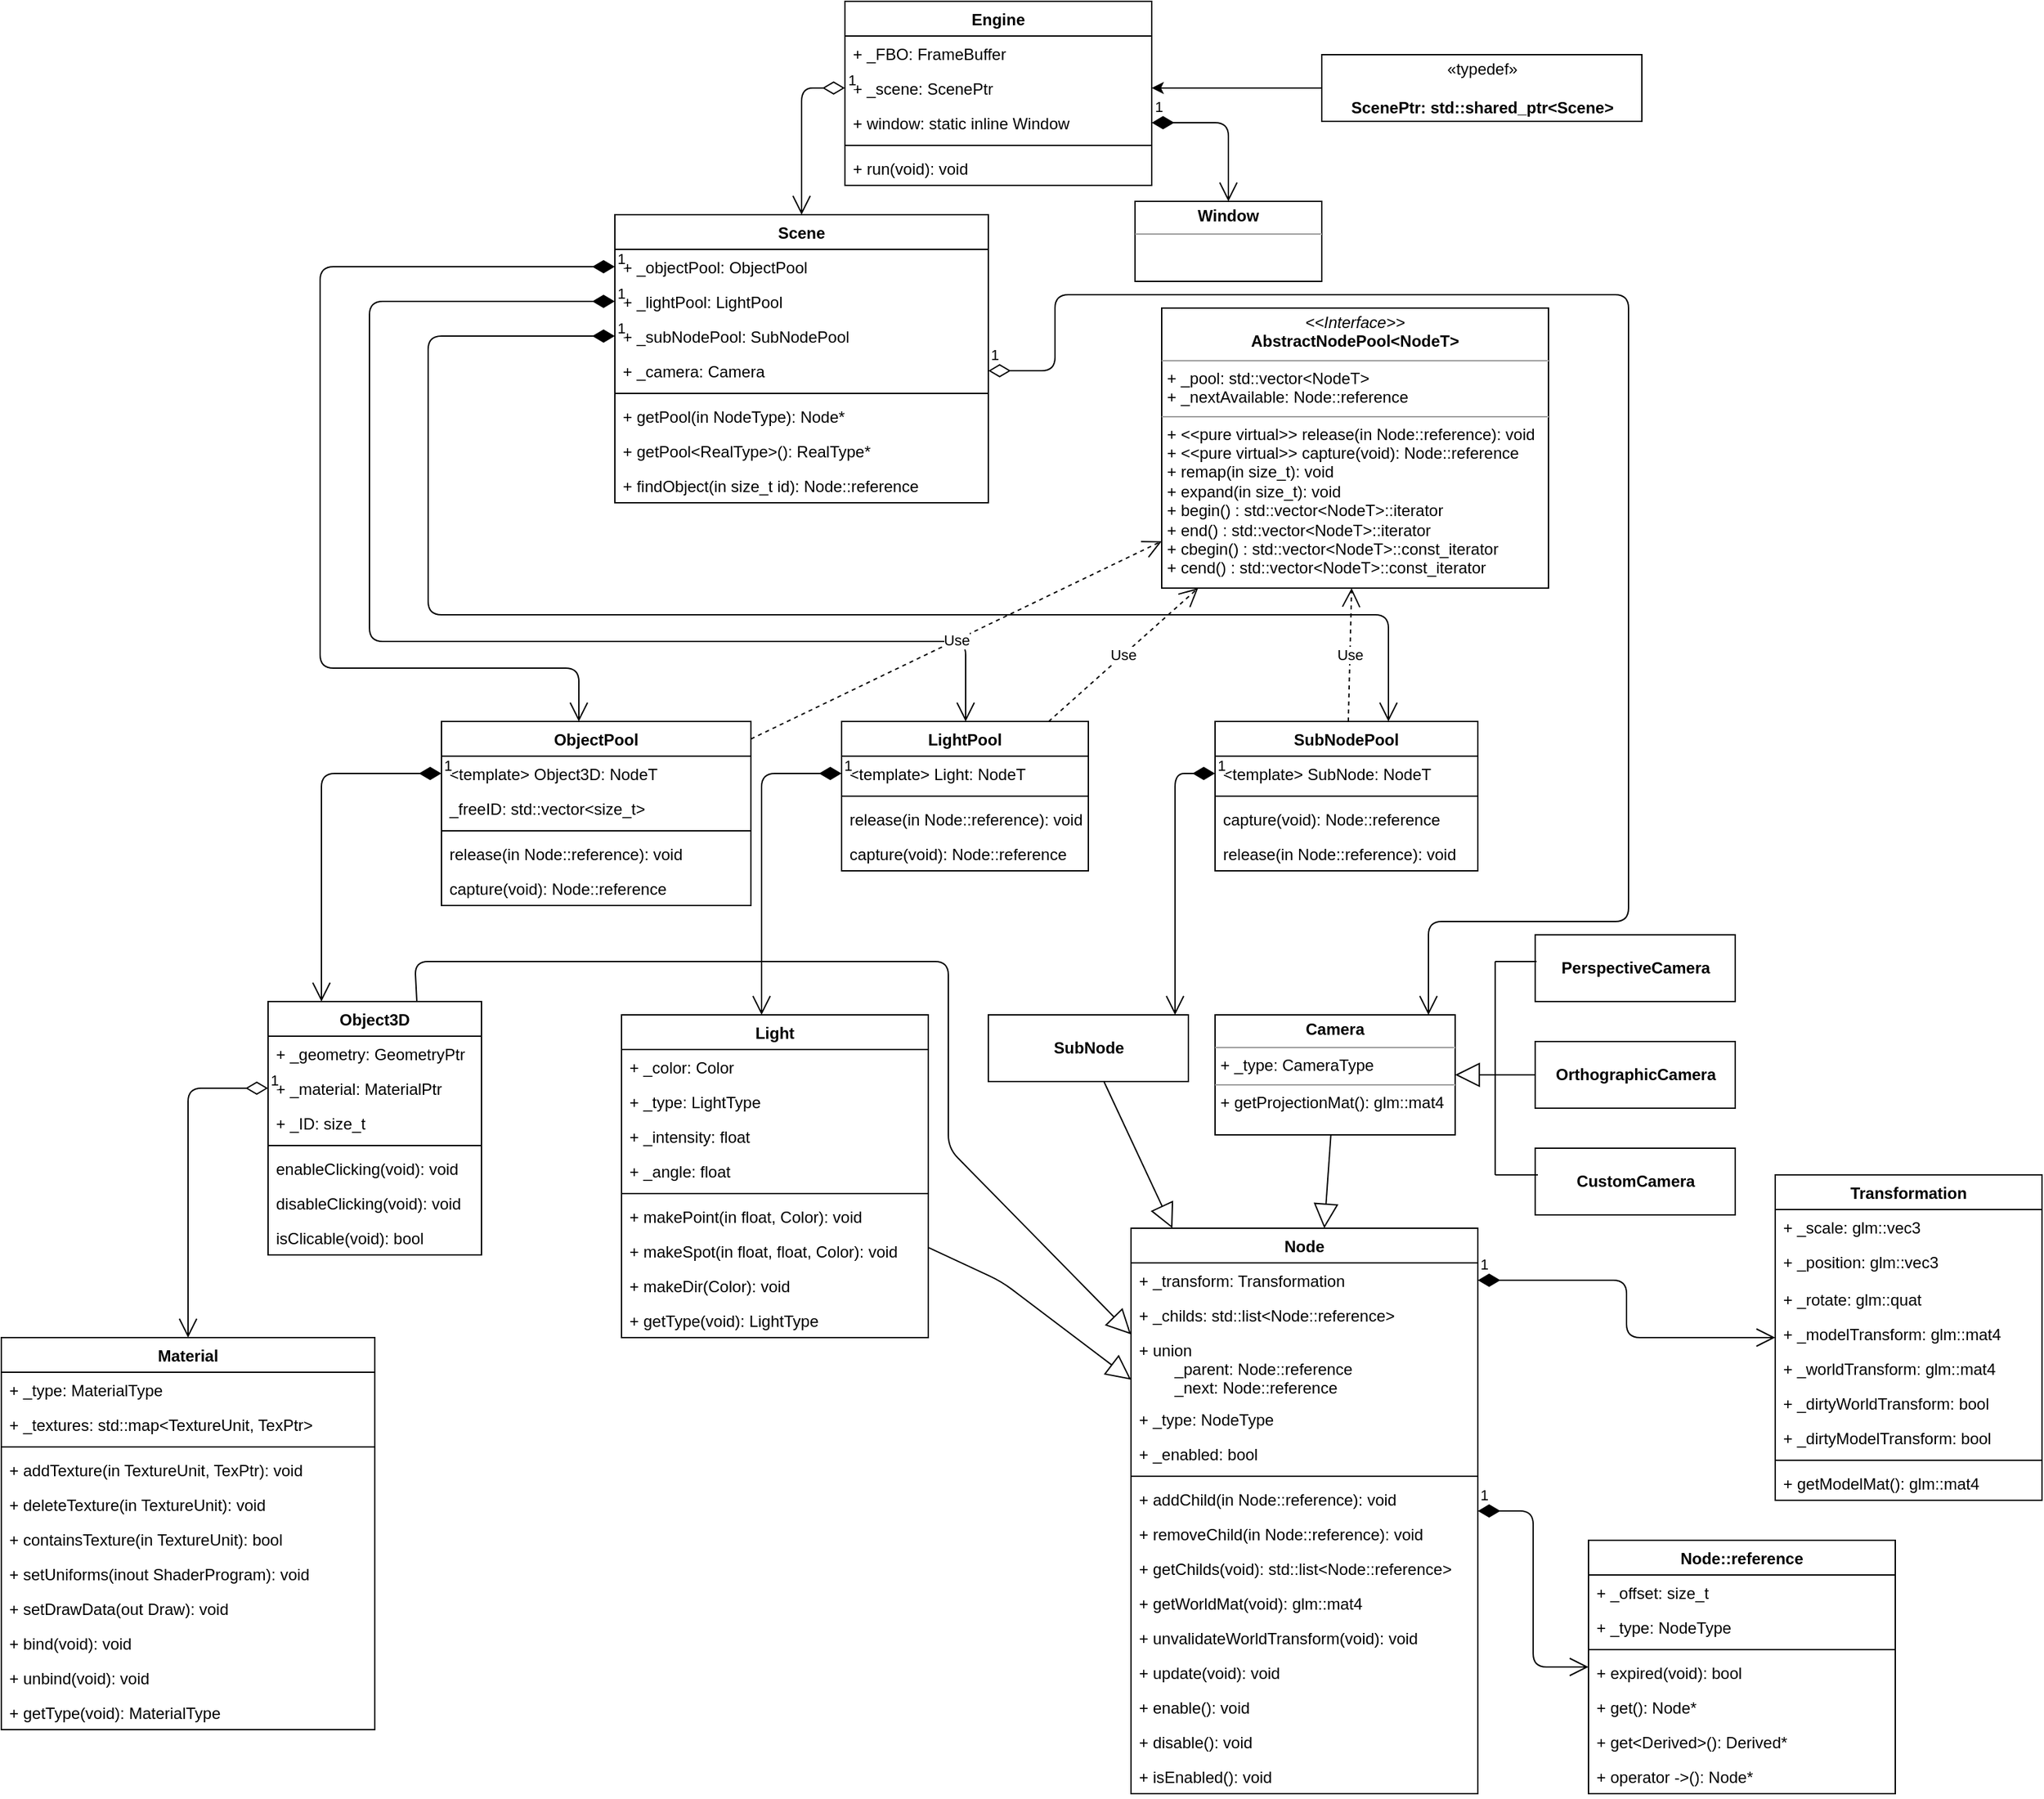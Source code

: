 <mxfile version="14.8.4" type="github">
  <diagram id="K0zAZXQBr5MxUlYF5iTr" name="Page-1">
    <mxGraphModel dx="1419" dy="1418" grid="1" gridSize="10" guides="1" tooltips="1" connect="1" arrows="1" fold="1" page="1" pageScale="1" pageWidth="850" pageHeight="1100" background="none" math="0" shadow="0">
      <root>
        <mxCell id="0" />
        <mxCell id="1" parent="0" />
        <mxCell id="OS8nYZnWAJqrrNTVnIxq-2" value="Node" style="swimlane;fontStyle=1;align=center;verticalAlign=top;childLayout=stackLayout;horizontal=1;startSize=26;horizontalStack=0;resizeParent=1;resizeParentMax=0;resizeLast=0;collapsible=1;marginBottom=0;" parent="1" vertex="1">
          <mxGeometry x="577" y="800" width="260" height="424" as="geometry" />
        </mxCell>
        <mxCell id="OS8nYZnWAJqrrNTVnIxq-3" value="+ _transform: Transformation" style="text;strokeColor=none;fillColor=none;align=left;verticalAlign=top;spacingLeft=4;spacingRight=4;overflow=hidden;rotatable=0;points=[[0,0.5],[1,0.5]];portConstraint=eastwest;" parent="OS8nYZnWAJqrrNTVnIxq-2" vertex="1">
          <mxGeometry y="26" width="260" height="26" as="geometry" />
        </mxCell>
        <mxCell id="OS8nYZnWAJqrrNTVnIxq-6" value="+ _childs: std::list&lt;Node::reference&gt;" style="text;strokeColor=none;fillColor=none;align=left;verticalAlign=top;spacingLeft=4;spacingRight=4;overflow=hidden;rotatable=0;points=[[0,0.5],[1,0.5]];portConstraint=eastwest;" parent="OS8nYZnWAJqrrNTVnIxq-2" vertex="1">
          <mxGeometry y="52" width="260" height="26" as="geometry" />
        </mxCell>
        <mxCell id="OS8nYZnWAJqrrNTVnIxq-7" value="+ union&#xa;        _parent: Node::reference&#xa;        _next: Node::reference&#xa;" style="text;strokeColor=none;fillColor=none;align=left;verticalAlign=top;spacingLeft=4;spacingRight=4;overflow=hidden;rotatable=0;points=[[0,0.5],[1,0.5]];portConstraint=eastwest;" parent="OS8nYZnWAJqrrNTVnIxq-2" vertex="1">
          <mxGeometry y="78" width="260" height="52" as="geometry" />
        </mxCell>
        <mxCell id="OS8nYZnWAJqrrNTVnIxq-8" value="+ _type: NodeType" style="text;strokeColor=none;fillColor=none;align=left;verticalAlign=top;spacingLeft=4;spacingRight=4;overflow=hidden;rotatable=0;points=[[0,0.5],[1,0.5]];portConstraint=eastwest;" parent="OS8nYZnWAJqrrNTVnIxq-2" vertex="1">
          <mxGeometry y="130" width="260" height="26" as="geometry" />
        </mxCell>
        <mxCell id="ziPoSUQAHJ2RCPwJLiDF-17" value="+ _enabled: bool" style="text;strokeColor=none;fillColor=none;align=left;verticalAlign=top;spacingLeft=4;spacingRight=4;overflow=hidden;rotatable=0;points=[[0,0.5],[1,0.5]];portConstraint=eastwest;" parent="OS8nYZnWAJqrrNTVnIxq-2" vertex="1">
          <mxGeometry y="156" width="260" height="26" as="geometry" />
        </mxCell>
        <mxCell id="OS8nYZnWAJqrrNTVnIxq-4" value="" style="line;strokeWidth=1;fillColor=none;align=left;verticalAlign=middle;spacingTop=-1;spacingLeft=3;spacingRight=3;rotatable=0;labelPosition=right;points=[];portConstraint=eastwest;" parent="OS8nYZnWAJqrrNTVnIxq-2" vertex="1">
          <mxGeometry y="182" width="260" height="8" as="geometry" />
        </mxCell>
        <mxCell id="OS8nYZnWAJqrrNTVnIxq-5" value="+ addChild(in Node::reference): void" style="text;strokeColor=none;fillColor=none;align=left;verticalAlign=top;spacingLeft=4;spacingRight=4;overflow=hidden;rotatable=0;points=[[0,0.5],[1,0.5]];portConstraint=eastwest;" parent="OS8nYZnWAJqrrNTVnIxq-2" vertex="1">
          <mxGeometry y="190" width="260" height="26" as="geometry" />
        </mxCell>
        <mxCell id="ziPoSUQAHJ2RCPwJLiDF-25" value="+ removeChild(in Node::reference): void" style="text;strokeColor=none;fillColor=none;align=left;verticalAlign=top;spacingLeft=4;spacingRight=4;overflow=hidden;rotatable=0;points=[[0,0.5],[1,0.5]];portConstraint=eastwest;" parent="OS8nYZnWAJqrrNTVnIxq-2" vertex="1">
          <mxGeometry y="216" width="260" height="26" as="geometry" />
        </mxCell>
        <mxCell id="OS8nYZnWAJqrrNTVnIxq-9" value="+ getChilds(void): std::list&lt;Node::reference&gt;" style="text;strokeColor=none;fillColor=none;align=left;verticalAlign=top;spacingLeft=4;spacingRight=4;overflow=hidden;rotatable=0;points=[[0,0.5],[1,0.5]];portConstraint=eastwest;" parent="OS8nYZnWAJqrrNTVnIxq-2" vertex="1">
          <mxGeometry y="242" width="260" height="26" as="geometry" />
        </mxCell>
        <mxCell id="ziPoSUQAHJ2RCPwJLiDF-27" value="+ getWorldMat(void): glm::mat4" style="text;strokeColor=none;fillColor=none;align=left;verticalAlign=top;spacingLeft=4;spacingRight=4;overflow=hidden;rotatable=0;points=[[0,0.5],[1,0.5]];portConstraint=eastwest;" parent="OS8nYZnWAJqrrNTVnIxq-2" vertex="1">
          <mxGeometry y="268" width="260" height="26" as="geometry" />
        </mxCell>
        <mxCell id="ziPoSUQAHJ2RCPwJLiDF-29" value="+ unvalidateWorldTransform(void): void" style="text;strokeColor=none;fillColor=none;align=left;verticalAlign=top;spacingLeft=4;spacingRight=4;overflow=hidden;rotatable=0;points=[[0,0.5],[1,0.5]];portConstraint=eastwest;" parent="OS8nYZnWAJqrrNTVnIxq-2" vertex="1">
          <mxGeometry y="294" width="260" height="26" as="geometry" />
        </mxCell>
        <mxCell id="ziPoSUQAHJ2RCPwJLiDF-28" value="+ update(void): void" style="text;strokeColor=none;fillColor=none;align=left;verticalAlign=top;spacingLeft=4;spacingRight=4;overflow=hidden;rotatable=0;points=[[0,0.5],[1,0.5]];portConstraint=eastwest;" parent="OS8nYZnWAJqrrNTVnIxq-2" vertex="1">
          <mxGeometry y="320" width="260" height="26" as="geometry" />
        </mxCell>
        <mxCell id="ziPoSUQAHJ2RCPwJLiDF-19" value="+ enable(): void" style="text;strokeColor=none;fillColor=none;align=left;verticalAlign=top;spacingLeft=4;spacingRight=4;overflow=hidden;rotatable=0;points=[[0,0.5],[1,0.5]];portConstraint=eastwest;" parent="OS8nYZnWAJqrrNTVnIxq-2" vertex="1">
          <mxGeometry y="346" width="260" height="26" as="geometry" />
        </mxCell>
        <mxCell id="ziPoSUQAHJ2RCPwJLiDF-21" value="+ disable(): void" style="text;strokeColor=none;fillColor=none;align=left;verticalAlign=top;spacingLeft=4;spacingRight=4;overflow=hidden;rotatable=0;points=[[0,0.5],[1,0.5]];portConstraint=eastwest;" parent="OS8nYZnWAJqrrNTVnIxq-2" vertex="1">
          <mxGeometry y="372" width="260" height="26" as="geometry" />
        </mxCell>
        <mxCell id="ziPoSUQAHJ2RCPwJLiDF-23" value="+ isEnabled(): void" style="text;strokeColor=none;fillColor=none;align=left;verticalAlign=top;spacingLeft=4;spacingRight=4;overflow=hidden;rotatable=0;points=[[0,0.5],[1,0.5]];portConstraint=eastwest;" parent="OS8nYZnWAJqrrNTVnIxq-2" vertex="1">
          <mxGeometry y="398" width="260" height="26" as="geometry" />
        </mxCell>
        <mxCell id="OS8nYZnWAJqrrNTVnIxq-10" value="Scene" style="swimlane;fontStyle=1;align=center;verticalAlign=top;childLayout=stackLayout;horizontal=1;startSize=26;horizontalStack=0;resizeParent=1;resizeParentMax=0;resizeLast=0;collapsible=1;marginBottom=0;" parent="1" vertex="1">
          <mxGeometry x="190" y="40" width="280" height="216" as="geometry" />
        </mxCell>
        <mxCell id="OS8nYZnWAJqrrNTVnIxq-11" value="+ _objectPool: ObjectPool" style="text;strokeColor=none;fillColor=none;align=left;verticalAlign=top;spacingLeft=4;spacingRight=4;overflow=hidden;rotatable=0;points=[[0,0.5],[1,0.5]];portConstraint=eastwest;" parent="OS8nYZnWAJqrrNTVnIxq-10" vertex="1">
          <mxGeometry y="26" width="280" height="26" as="geometry" />
        </mxCell>
        <mxCell id="OS8nYZnWAJqrrNTVnIxq-14" value="+ _lightPool: LightPool" style="text;strokeColor=none;fillColor=none;align=left;verticalAlign=top;spacingLeft=4;spacingRight=4;overflow=hidden;rotatable=0;points=[[0,0.5],[1,0.5]];portConstraint=eastwest;" parent="OS8nYZnWAJqrrNTVnIxq-10" vertex="1">
          <mxGeometry y="52" width="280" height="26" as="geometry" />
        </mxCell>
        <mxCell id="OS8nYZnWAJqrrNTVnIxq-15" value="+ _subNodePool: SubNodePool" style="text;strokeColor=none;fillColor=none;align=left;verticalAlign=top;spacingLeft=4;spacingRight=4;overflow=hidden;rotatable=0;points=[[0,0.5],[1,0.5]];portConstraint=eastwest;" parent="OS8nYZnWAJqrrNTVnIxq-10" vertex="1">
          <mxGeometry y="78" width="280" height="26" as="geometry" />
        </mxCell>
        <mxCell id="OS8nYZnWAJqrrNTVnIxq-17" value="+ _camera: Camera" style="text;strokeColor=none;fillColor=none;align=left;verticalAlign=top;spacingLeft=4;spacingRight=4;overflow=hidden;rotatable=0;points=[[0,0.5],[1,0.5]];portConstraint=eastwest;" parent="OS8nYZnWAJqrrNTVnIxq-10" vertex="1">
          <mxGeometry y="104" width="280" height="26" as="geometry" />
        </mxCell>
        <mxCell id="OS8nYZnWAJqrrNTVnIxq-12" value="" style="line;strokeWidth=1;fillColor=none;align=left;verticalAlign=middle;spacingTop=-1;spacingLeft=3;spacingRight=3;rotatable=0;labelPosition=right;points=[];portConstraint=eastwest;" parent="OS8nYZnWAJqrrNTVnIxq-10" vertex="1">
          <mxGeometry y="130" width="280" height="8" as="geometry" />
        </mxCell>
        <mxCell id="OS8nYZnWAJqrrNTVnIxq-13" value="+ getPool(in NodeType): Node*" style="text;strokeColor=none;fillColor=none;align=left;verticalAlign=top;spacingLeft=4;spacingRight=4;overflow=hidden;rotatable=0;points=[[0,0.5],[1,0.5]];portConstraint=eastwest;" parent="OS8nYZnWAJqrrNTVnIxq-10" vertex="1">
          <mxGeometry y="138" width="280" height="26" as="geometry" />
        </mxCell>
        <mxCell id="ziPoSUQAHJ2RCPwJLiDF-2" value="+ getPool&lt;RealType&gt;(): RealType*" style="text;strokeColor=none;fillColor=none;align=left;verticalAlign=top;spacingLeft=4;spacingRight=4;overflow=hidden;rotatable=0;points=[[0,0.5],[1,0.5]];portConstraint=eastwest;" parent="OS8nYZnWAJqrrNTVnIxq-10" vertex="1">
          <mxGeometry y="164" width="280" height="26" as="geometry" />
        </mxCell>
        <mxCell id="OS8nYZnWAJqrrNTVnIxq-39" value="+ findObject(in size_t id): Node::reference" style="text;strokeColor=none;fillColor=none;align=left;verticalAlign=top;spacingLeft=4;spacingRight=4;overflow=hidden;rotatable=0;points=[[0,0.5],[1,0.5]];portConstraint=eastwest;" parent="OS8nYZnWAJqrrNTVnIxq-10" vertex="1">
          <mxGeometry y="190" width="280" height="26" as="geometry" />
        </mxCell>
        <mxCell id="OS8nYZnWAJqrrNTVnIxq-24" value="&lt;p style=&quot;margin: 0px ; margin-top: 4px ; text-align: center&quot;&gt;&lt;b&gt;Camera&lt;/b&gt;&lt;/p&gt;&lt;hr size=&quot;1&quot;&gt;&lt;p style=&quot;margin: 0px ; margin-left: 4px&quot;&gt;+ _type: CameraType&lt;/p&gt;&lt;hr size=&quot;1&quot;&gt;&lt;p style=&quot;margin: 0px ; margin-left: 4px&quot;&gt;+ getProjectionMat(): glm::mat4&lt;/p&gt;" style="verticalAlign=top;align=left;overflow=fill;fontSize=12;fontFamily=Helvetica;html=1;" parent="1" vertex="1">
          <mxGeometry x="640" y="640" width="180" height="90" as="geometry" />
        </mxCell>
        <mxCell id="OS8nYZnWAJqrrNTVnIxq-32" value="" style="endArrow=block;endSize=16;endFill=0;html=1;exitX=0.698;exitY=0.016;exitDx=0;exitDy=0;exitPerimeter=0;" parent="1" source="DmkiwscPFe0ZKWkoLd5E-52" target="OS8nYZnWAJqrrNTVnIxq-2" edge="1">
          <mxGeometry width="160" relative="1" as="geometry">
            <mxPoint x="90" y="640" as="sourcePoint" />
            <mxPoint x="502.5" y="920" as="targetPoint" />
            <Array as="points">
              <mxPoint x="40" y="600" />
              <mxPoint x="90" y="600" />
              <mxPoint x="440" y="600" />
              <mxPoint x="440" y="740" />
            </Array>
          </mxGeometry>
        </mxCell>
        <mxCell id="OS8nYZnWAJqrrNTVnIxq-40" value="Engine" style="swimlane;fontStyle=1;align=center;verticalAlign=top;childLayout=stackLayout;horizontal=1;startSize=26;horizontalStack=0;resizeParent=1;resizeParentMax=0;resizeLast=0;collapsible=1;marginBottom=0;" parent="1" vertex="1">
          <mxGeometry x="362.5" y="-120" width="230" height="138" as="geometry" />
        </mxCell>
        <mxCell id="snWUP38Ug2IeO9xNAQhc-26" value="+ _FBO: FrameBuffer" style="text;strokeColor=none;fillColor=none;align=left;verticalAlign=top;spacingLeft=4;spacingRight=4;overflow=hidden;rotatable=0;points=[[0,0.5],[1,0.5]];portConstraint=eastwest;" vertex="1" parent="OS8nYZnWAJqrrNTVnIxq-40">
          <mxGeometry y="26" width="230" height="26" as="geometry" />
        </mxCell>
        <mxCell id="OS8nYZnWAJqrrNTVnIxq-41" value="+ _scene: ScenePtr" style="text;strokeColor=none;fillColor=none;align=left;verticalAlign=top;spacingLeft=4;spacingRight=4;overflow=hidden;rotatable=0;points=[[0,0.5],[1,0.5]];portConstraint=eastwest;" parent="OS8nYZnWAJqrrNTVnIxq-40" vertex="1">
          <mxGeometry y="52" width="230" height="26" as="geometry" />
        </mxCell>
        <mxCell id="OS8nYZnWAJqrrNTVnIxq-45" value="+ window: static inline Window" style="text;strokeColor=none;fillColor=none;align=left;verticalAlign=top;spacingLeft=4;spacingRight=4;overflow=hidden;rotatable=0;points=[[0,0.5],[1,0.5]];portConstraint=eastwest;" parent="OS8nYZnWAJqrrNTVnIxq-40" vertex="1">
          <mxGeometry y="78" width="230" height="26" as="geometry" />
        </mxCell>
        <mxCell id="OS8nYZnWAJqrrNTVnIxq-42" value="" style="line;strokeWidth=1;fillColor=none;align=left;verticalAlign=middle;spacingTop=-1;spacingLeft=3;spacingRight=3;rotatable=0;labelPosition=right;points=[];portConstraint=eastwest;" parent="OS8nYZnWAJqrrNTVnIxq-40" vertex="1">
          <mxGeometry y="104" width="230" height="8" as="geometry" />
        </mxCell>
        <mxCell id="OS8nYZnWAJqrrNTVnIxq-43" value="+ run(void): void" style="text;strokeColor=none;fillColor=none;align=left;verticalAlign=top;spacingLeft=4;spacingRight=4;overflow=hidden;rotatable=0;points=[[0,0.5],[1,0.5]];portConstraint=eastwest;" parent="OS8nYZnWAJqrrNTVnIxq-40" vertex="1">
          <mxGeometry y="112" width="230" height="26" as="geometry" />
        </mxCell>
        <mxCell id="OS8nYZnWAJqrrNTVnIxq-46" value="1" style="endArrow=open;html=1;endSize=12;startArrow=diamondThin;startSize=14;startFill=0;edgeStyle=orthogonalEdgeStyle;align=left;verticalAlign=bottom;" parent="1" source="OS8nYZnWAJqrrNTVnIxq-41" target="OS8nYZnWAJqrrNTVnIxq-10" edge="1">
          <mxGeometry x="-1" y="3" relative="1" as="geometry">
            <mxPoint x="380" y="220" as="sourcePoint" />
            <mxPoint x="540" y="220" as="targetPoint" />
          </mxGeometry>
        </mxCell>
        <mxCell id="OS8nYZnWAJqrrNTVnIxq-48" value="&lt;p style=&quot;margin: 0px ; margin-top: 4px ; text-align: center&quot;&gt;&lt;b&gt;Window&lt;/b&gt;&lt;/p&gt;&lt;hr size=&quot;1&quot;&gt;&lt;div style=&quot;height: 2px&quot;&gt;&lt;/div&gt;" style="verticalAlign=top;align=left;overflow=fill;fontSize=12;fontFamily=Helvetica;html=1;" parent="1" vertex="1">
          <mxGeometry x="580" y="30" width="140" height="60" as="geometry" />
        </mxCell>
        <mxCell id="OS8nYZnWAJqrrNTVnIxq-51" value="&lt;p style=&quot;margin: 0px ; margin-top: 4px ; text-align: center&quot;&gt;&lt;i&gt;&amp;lt;&amp;lt;Interface&amp;gt;&amp;gt;&lt;/i&gt;&lt;br&gt;&lt;b&gt;AbstractNodePool&amp;lt;NodeT&amp;gt;&lt;/b&gt;&lt;/p&gt;&lt;hr size=&quot;1&quot;&gt;&lt;p style=&quot;margin: 0px ; margin-left: 4px&quot;&gt;+ _pool: std::vector&amp;lt;NodeT&amp;gt;&lt;br&gt;+ _nextAvailable: Node::reference&lt;/p&gt;&lt;hr size=&quot;1&quot;&gt;&lt;p style=&quot;margin: 0px ; margin-left: 4px&quot;&gt;+ &amp;lt;&amp;lt;pure virtual&amp;gt;&amp;gt; release(in Node::reference): void&lt;br&gt;+ &amp;lt;&amp;lt;pure virtual&amp;gt;&amp;gt; capture(void): Node::reference &lt;br&gt;&lt;/p&gt;&lt;p style=&quot;margin: 0px ; margin-left: 4px&quot;&gt;+ remap(in size_t): void&lt;/p&gt;&lt;p style=&quot;margin: 0px ; margin-left: 4px&quot;&gt;+ expand(in size_t): void&lt;/p&gt;&lt;p style=&quot;margin: 0px ; margin-left: 4px&quot;&gt;+ begin() : std::vector&amp;lt;NodeT&amp;gt;::iterator&lt;/p&gt;&lt;p style=&quot;margin: 0px ; margin-left: 4px&quot;&gt;+ end() : std::vector&amp;lt;NodeT&amp;gt;::iterator&lt;/p&gt;&lt;p style=&quot;margin: 0px ; margin-left: 4px&quot;&gt;+ cbegin() : std::vector&amp;lt;NodeT&amp;gt;::const_iterator&lt;/p&gt;&lt;p style=&quot;margin: 0px ; margin-left: 4px&quot;&gt;+ cend() : std::vector&amp;lt;NodeT&amp;gt;::const_iterator&lt;/p&gt;" style="verticalAlign=top;align=left;overflow=fill;fontSize=12;fontFamily=Helvetica;html=1;" parent="1" vertex="1">
          <mxGeometry x="600" y="110" width="290" height="210" as="geometry" />
        </mxCell>
        <mxCell id="OS8nYZnWAJqrrNTVnIxq-52" value="1" style="endArrow=open;html=1;endSize=12;startArrow=diamondThin;startSize=14;startFill=1;edgeStyle=orthogonalEdgeStyle;align=left;verticalAlign=bottom;" parent="1" source="OS8nYZnWAJqrrNTVnIxq-45" target="OS8nYZnWAJqrrNTVnIxq-48" edge="1">
          <mxGeometry x="-1" y="3" relative="1" as="geometry">
            <mxPoint x="370" y="180" as="sourcePoint" />
            <mxPoint x="530" y="180" as="targetPoint" />
          </mxGeometry>
        </mxCell>
        <mxCell id="EpknL9Fy81mYQwR228dj-3" style="edgeStyle=orthogonalEdgeStyle;orthogonalLoop=1;jettySize=auto;html=1;entryX=1;entryY=0.5;entryDx=0;entryDy=0;" parent="1" source="EpknL9Fy81mYQwR228dj-2" target="OS8nYZnWAJqrrNTVnIxq-41" edge="1">
          <mxGeometry relative="1" as="geometry" />
        </mxCell>
        <mxCell id="EpknL9Fy81mYQwR228dj-2" value="«typedef»&lt;br&gt;&lt;div&gt;&lt;br&gt;&lt;/div&gt;&lt;div&gt;&lt;b&gt;ScenePtr: std::shared_ptr&amp;lt;Scene&amp;gt;&lt;/b&gt;&lt;br&gt;&lt;/div&gt;&lt;b&gt;&lt;/b&gt;" style="html=1;" parent="1" vertex="1">
          <mxGeometry x="720" y="-80" width="240" height="50" as="geometry" />
        </mxCell>
        <mxCell id="EpknL9Fy81mYQwR228dj-9" value="Use" style="endArrow=open;endSize=12;dashed=1;html=1;" parent="1" source="EpknL9Fy81mYQwR228dj-14" target="OS8nYZnWAJqrrNTVnIxq-51" edge="1">
          <mxGeometry width="160" relative="1" as="geometry">
            <mxPoint x="480" y="760" as="sourcePoint" />
            <mxPoint x="437" y="828" as="targetPoint" />
          </mxGeometry>
        </mxCell>
        <mxCell id="EpknL9Fy81mYQwR228dj-10" value="ObjectPool" style="swimlane;fontStyle=1;align=center;verticalAlign=top;childLayout=stackLayout;horizontal=1;startSize=26;horizontalStack=0;resizeParent=1;resizeParentMax=0;resizeLast=0;collapsible=1;marginBottom=0;" parent="1" vertex="1">
          <mxGeometry x="60" y="420" width="232" height="138" as="geometry">
            <mxRectangle x="60" y="420" width="100" height="26" as="alternateBounds" />
          </mxGeometry>
        </mxCell>
        <mxCell id="EpknL9Fy81mYQwR228dj-11" value="&lt;template&gt; Object3D: NodeT" style="text;strokeColor=none;fillColor=none;align=left;verticalAlign=top;spacingLeft=4;spacingRight=4;overflow=hidden;rotatable=0;points=[[0,0.5],[1,0.5]];portConstraint=eastwest;" parent="EpknL9Fy81mYQwR228dj-10" vertex="1">
          <mxGeometry y="26" width="232" height="26" as="geometry" />
        </mxCell>
        <mxCell id="DmkiwscPFe0ZKWkoLd5E-19" value="_freeID: std::vector&lt;size_t&gt;" style="text;strokeColor=none;fillColor=none;align=left;verticalAlign=top;spacingLeft=4;spacingRight=4;overflow=hidden;rotatable=0;points=[[0,0.5],[1,0.5]];portConstraint=eastwest;" parent="EpknL9Fy81mYQwR228dj-10" vertex="1">
          <mxGeometry y="52" width="232" height="26" as="geometry" />
        </mxCell>
        <mxCell id="EpknL9Fy81mYQwR228dj-12" value="" style="line;strokeWidth=1;fillColor=none;align=left;verticalAlign=middle;spacingTop=-1;spacingLeft=3;spacingRight=3;rotatable=0;labelPosition=right;points=[];portConstraint=eastwest;" parent="EpknL9Fy81mYQwR228dj-10" vertex="1">
          <mxGeometry y="78" width="232" height="8" as="geometry" />
        </mxCell>
        <mxCell id="EpknL9Fy81mYQwR228dj-13" value="release(in Node::reference): void" style="text;strokeColor=none;fillColor=none;align=left;verticalAlign=top;spacingLeft=4;spacingRight=4;overflow=hidden;rotatable=0;points=[[0,0.5],[1,0.5]];portConstraint=eastwest;" parent="EpknL9Fy81mYQwR228dj-10" vertex="1">
          <mxGeometry y="86" width="232" height="26" as="geometry" />
        </mxCell>
        <mxCell id="DmkiwscPFe0ZKWkoLd5E-1" value="capture(void): Node::reference" style="text;strokeColor=none;fillColor=none;align=left;verticalAlign=top;spacingLeft=4;spacingRight=4;overflow=hidden;rotatable=0;points=[[0,0.5],[1,0.5]];portConstraint=eastwest;" parent="EpknL9Fy81mYQwR228dj-10" vertex="1">
          <mxGeometry y="112" width="232" height="26" as="geometry" />
        </mxCell>
        <mxCell id="EpknL9Fy81mYQwR228dj-14" value="LightPool" style="swimlane;fontStyle=1;align=center;verticalAlign=top;childLayout=stackLayout;horizontal=1;startSize=26;horizontalStack=0;resizeParent=1;resizeParentMax=0;resizeLast=0;collapsible=1;marginBottom=0;" parent="1" vertex="1">
          <mxGeometry x="360" y="420" width="185" height="112" as="geometry" />
        </mxCell>
        <mxCell id="DmkiwscPFe0ZKWkoLd5E-20" value="&lt;template&gt; Light: NodeT" style="text;strokeColor=none;fillColor=none;align=left;verticalAlign=top;spacingLeft=4;spacingRight=4;overflow=hidden;rotatable=0;points=[[0,0.5],[1,0.5]];portConstraint=eastwest;" parent="EpknL9Fy81mYQwR228dj-14" vertex="1">
          <mxGeometry y="26" width="185" height="26" as="geometry" />
        </mxCell>
        <mxCell id="DmkiwscPFe0ZKWkoLd5E-21" value="" style="line;strokeWidth=1;fillColor=none;align=left;verticalAlign=middle;spacingTop=-1;spacingLeft=3;spacingRight=3;rotatable=0;labelPosition=right;points=[];portConstraint=eastwest;" parent="EpknL9Fy81mYQwR228dj-14" vertex="1">
          <mxGeometry y="52" width="185" height="8" as="geometry" />
        </mxCell>
        <mxCell id="DmkiwscPFe0ZKWkoLd5E-4" value="release(in Node::reference): void" style="text;strokeColor=none;fillColor=none;align=left;verticalAlign=top;spacingLeft=4;spacingRight=4;overflow=hidden;rotatable=0;points=[[0,0.5],[1,0.5]];portConstraint=eastwest;" parent="EpknL9Fy81mYQwR228dj-14" vertex="1">
          <mxGeometry y="60" width="185" height="26" as="geometry" />
        </mxCell>
        <mxCell id="DmkiwscPFe0ZKWkoLd5E-3" value="capture(void): Node::reference" style="text;strokeColor=none;fillColor=none;align=left;verticalAlign=top;spacingLeft=4;spacingRight=4;overflow=hidden;rotatable=0;points=[[0,0.5],[1,0.5]];portConstraint=eastwest;" parent="EpknL9Fy81mYQwR228dj-14" vertex="1">
          <mxGeometry y="86" width="185" height="26" as="geometry" />
        </mxCell>
        <mxCell id="EpknL9Fy81mYQwR228dj-18" value="SubNodePool" style="swimlane;fontStyle=1;align=center;verticalAlign=top;childLayout=stackLayout;horizontal=1;startSize=26;horizontalStack=0;resizeParent=1;resizeParentMax=0;resizeLast=0;collapsible=1;marginBottom=0;" parent="1" vertex="1">
          <mxGeometry x="640" y="420" width="197" height="112" as="geometry" />
        </mxCell>
        <mxCell id="DmkiwscPFe0ZKWkoLd5E-22" value="&lt;template&gt; SubNode: NodeT" style="text;strokeColor=none;fillColor=none;align=left;verticalAlign=top;spacingLeft=4;spacingRight=4;overflow=hidden;rotatable=0;points=[[0,0.5],[1,0.5]];portConstraint=eastwest;" parent="EpknL9Fy81mYQwR228dj-18" vertex="1">
          <mxGeometry y="26" width="197" height="26" as="geometry" />
        </mxCell>
        <mxCell id="EpknL9Fy81mYQwR228dj-20" value="" style="line;strokeWidth=1;fillColor=none;align=left;verticalAlign=middle;spacingTop=-1;spacingLeft=3;spacingRight=3;rotatable=0;labelPosition=right;points=[];portConstraint=eastwest;" parent="EpknL9Fy81mYQwR228dj-18" vertex="1">
          <mxGeometry y="52" width="197" height="8" as="geometry" />
        </mxCell>
        <mxCell id="DmkiwscPFe0ZKWkoLd5E-6" value="capture(void): Node::reference" style="text;strokeColor=none;fillColor=none;align=left;verticalAlign=top;spacingLeft=4;spacingRight=4;overflow=hidden;rotatable=0;points=[[0,0.5],[1,0.5]];portConstraint=eastwest;" parent="EpknL9Fy81mYQwR228dj-18" vertex="1">
          <mxGeometry y="60" width="197" height="26" as="geometry" />
        </mxCell>
        <mxCell id="DmkiwscPFe0ZKWkoLd5E-5" value="release(in Node::reference): void" style="text;strokeColor=none;fillColor=none;align=left;verticalAlign=top;spacingLeft=4;spacingRight=4;overflow=hidden;rotatable=0;points=[[0,0.5],[1,0.5]];portConstraint=eastwest;" parent="EpknL9Fy81mYQwR228dj-18" vertex="1">
          <mxGeometry y="86" width="197" height="26" as="geometry" />
        </mxCell>
        <mxCell id="DmkiwscPFe0ZKWkoLd5E-10" value="1" style="endArrow=open;html=1;endSize=12;startArrow=diamondThin;startSize=14;startFill=1;edgeStyle=orthogonalEdgeStyle;align=left;verticalAlign=bottom;" parent="1" source="OS8nYZnWAJqrrNTVnIxq-11" target="EpknL9Fy81mYQwR228dj-10" edge="1">
          <mxGeometry x="-1" y="3" relative="1" as="geometry">
            <mxPoint x="527" y="519" as="sourcePoint" />
            <mxPoint x="687" y="519" as="targetPoint" />
            <Array as="points">
              <mxPoint x="-31" y="79" />
              <mxPoint x="-31" y="380" />
              <mxPoint x="163" y="380" />
            </Array>
          </mxGeometry>
        </mxCell>
        <mxCell id="DmkiwscPFe0ZKWkoLd5E-11" value="1" style="endArrow=open;html=1;endSize=12;startArrow=diamondThin;startSize=14;startFill=1;edgeStyle=orthogonalEdgeStyle;align=left;verticalAlign=bottom;" parent="1" source="OS8nYZnWAJqrrNTVnIxq-14" target="EpknL9Fy81mYQwR228dj-14" edge="1">
          <mxGeometry x="-1" y="3" relative="1" as="geometry">
            <mxPoint x="181" y="519" as="sourcePoint" />
            <mxPoint x="341" y="519" as="targetPoint" />
            <Array as="points">
              <mxPoint x="6" y="105" />
              <mxPoint x="6" y="360" />
              <mxPoint x="453" y="360" />
            </Array>
          </mxGeometry>
        </mxCell>
        <mxCell id="DmkiwscPFe0ZKWkoLd5E-12" value="1" style="endArrow=open;html=1;endSize=12;startArrow=diamondThin;startSize=14;startFill=1;edgeStyle=orthogonalEdgeStyle;align=left;verticalAlign=bottom;" parent="1" source="OS8nYZnWAJqrrNTVnIxq-15" target="EpknL9Fy81mYQwR228dj-18" edge="1">
          <mxGeometry x="-1" y="3" relative="1" as="geometry">
            <mxPoint x="181" y="436" as="sourcePoint" />
            <mxPoint x="341" y="436" as="targetPoint" />
            <Array as="points">
              <mxPoint x="50" y="131" />
              <mxPoint x="50" y="340" />
              <mxPoint x="770" y="340" />
            </Array>
          </mxGeometry>
        </mxCell>
        <mxCell id="DmkiwscPFe0ZKWkoLd5E-27" value="1" style="endArrow=open;html=1;endSize=12;startArrow=diamondThin;startSize=14;startFill=0;edgeStyle=orthogonalEdgeStyle;align=left;verticalAlign=bottom;" parent="1" source="OS8nYZnWAJqrrNTVnIxq-17" target="OS8nYZnWAJqrrNTVnIxq-24" edge="1">
          <mxGeometry x="-1" y="3" relative="1" as="geometry">
            <mxPoint x="-100" y="310" as="sourcePoint" />
            <mxPoint x="60" y="310" as="targetPoint" />
            <Array as="points">
              <mxPoint x="520" y="157" />
              <mxPoint x="520" y="100" />
              <mxPoint x="950" y="100" />
              <mxPoint x="950" y="570" />
              <mxPoint x="800" y="570" />
            </Array>
          </mxGeometry>
        </mxCell>
        <mxCell id="DmkiwscPFe0ZKWkoLd5E-28" value="1" style="endArrow=open;html=1;endSize=12;startArrow=diamondThin;startSize=14;startFill=1;edgeStyle=orthogonalEdgeStyle;align=left;verticalAlign=bottom;" parent="1" source="EpknL9Fy81mYQwR228dj-11" target="DmkiwscPFe0ZKWkoLd5E-52" edge="1">
          <mxGeometry x="-1" y="3" relative="1" as="geometry">
            <mxPoint x="-100" y="660" as="sourcePoint" />
            <mxPoint x="20" y="640" as="targetPoint" />
            <Array as="points">
              <mxPoint x="-30" y="459" />
            </Array>
          </mxGeometry>
        </mxCell>
        <mxCell id="DmkiwscPFe0ZKWkoLd5E-31" value="1" style="endArrow=open;html=1;endSize=12;startArrow=diamondThin;startSize=14;startFill=1;edgeStyle=orthogonalEdgeStyle;align=left;verticalAlign=bottom;" parent="1" source="DmkiwscPFe0ZKWkoLd5E-20" edge="1">
          <mxGeometry x="-1" y="3" relative="1" as="geometry">
            <mxPoint x="-100" y="660" as="sourcePoint" />
            <mxPoint x="300" y="640" as="targetPoint" />
            <Array as="points">
              <mxPoint x="300" y="459" />
            </Array>
          </mxGeometry>
        </mxCell>
        <mxCell id="DmkiwscPFe0ZKWkoLd5E-32" value="1" style="endArrow=open;html=1;endSize=12;startArrow=diamondThin;startSize=14;startFill=1;edgeStyle=orthogonalEdgeStyle;align=left;verticalAlign=bottom;" parent="1" source="DmkiwscPFe0ZKWkoLd5E-22" target="DmkiwscPFe0ZKWkoLd5E-59" edge="1">
          <mxGeometry x="-1" y="3" relative="1" as="geometry">
            <mxPoint x="-100" y="780" as="sourcePoint" />
            <mxPoint x="610" y="640" as="targetPoint" />
            <Array as="points">
              <mxPoint x="610" y="459" />
            </Array>
          </mxGeometry>
        </mxCell>
        <mxCell id="DmkiwscPFe0ZKWkoLd5E-33" value="Use" style="endArrow=open;endSize=12;dashed=1;html=1;" parent="1" source="EpknL9Fy81mYQwR228dj-18" target="OS8nYZnWAJqrrNTVnIxq-51" edge="1">
          <mxGeometry width="160" relative="1" as="geometry">
            <mxPoint x="620.004" y="745" as="sourcePoint" />
            <mxPoint x="795.186" y="355" as="targetPoint" />
          </mxGeometry>
        </mxCell>
        <mxCell id="DmkiwscPFe0ZKWkoLd5E-34" value="Use" style="endArrow=open;endSize=12;dashed=1;html=1;" parent="1" source="EpknL9Fy81mYQwR228dj-10" target="OS8nYZnWAJqrrNTVnIxq-51" edge="1">
          <mxGeometry width="160" relative="1" as="geometry">
            <mxPoint x="337.004" y="690" as="sourcePoint" />
            <mxPoint x="512.186" y="300" as="targetPoint" />
          </mxGeometry>
        </mxCell>
        <mxCell id="DmkiwscPFe0ZKWkoLd5E-35" value="" style="endArrow=block;endSize=16;endFill=0;html=1;" parent="1" source="DmkiwscPFe0ZKWkoLd5E-60" target="OS8nYZnWAJqrrNTVnIxq-2" edge="1">
          <mxGeometry width="160" relative="1" as="geometry">
            <mxPoint x="380.645" y="730" as="sourcePoint" />
            <mxPoint x="730" y="930" as="targetPoint" />
            <Array as="points">
              <mxPoint x="480" y="840" />
            </Array>
          </mxGeometry>
        </mxCell>
        <mxCell id="DmkiwscPFe0ZKWkoLd5E-36" value="&lt;br&gt;" style="endArrow=block;endSize=16;endFill=0;html=1;" parent="1" source="DmkiwscPFe0ZKWkoLd5E-59" target="OS8nYZnWAJqrrNTVnIxq-2" edge="1">
          <mxGeometry width="160" relative="1" as="geometry">
            <mxPoint x="557.181" y="690" as="sourcePoint" />
            <mxPoint x="730" y="930" as="targetPoint" />
            <Array as="points" />
          </mxGeometry>
        </mxCell>
        <mxCell id="DmkiwscPFe0ZKWkoLd5E-42" value="&lt;b&gt;PerspectiveCamera&lt;/b&gt;" style="html=1;align=center;" parent="1" vertex="1">
          <mxGeometry x="880" y="580" width="150" height="50" as="geometry" />
        </mxCell>
        <mxCell id="DmkiwscPFe0ZKWkoLd5E-43" value="&lt;b&gt;OrthographicCamera&lt;/b&gt;" style="html=1;align=center;" parent="1" vertex="1">
          <mxGeometry x="880" y="660" width="150" height="50" as="geometry" />
        </mxCell>
        <mxCell id="DmkiwscPFe0ZKWkoLd5E-44" value="&lt;b&gt;CustomCamera&lt;/b&gt;" style="html=1;align=center;" parent="1" vertex="1">
          <mxGeometry x="880" y="740" width="150" height="50" as="geometry" />
        </mxCell>
        <mxCell id="DmkiwscPFe0ZKWkoLd5E-45" value="" style="endArrow=block;endSize=16;endFill=0;html=1;" parent="1" source="DmkiwscPFe0ZKWkoLd5E-43" target="OS8nYZnWAJqrrNTVnIxq-24" edge="1">
          <mxGeometry width="160" relative="1" as="geometry">
            <mxPoint x="890" y="610" as="sourcePoint" />
            <mxPoint x="1050" y="610" as="targetPoint" />
          </mxGeometry>
        </mxCell>
        <mxCell id="DmkiwscPFe0ZKWkoLd5E-46" value="" style="endArrow=none;html=1;" parent="1" edge="1">
          <mxGeometry width="50" height="50" relative="1" as="geometry">
            <mxPoint x="850" y="760" as="sourcePoint" />
            <mxPoint x="850" y="600" as="targetPoint" />
          </mxGeometry>
        </mxCell>
        <mxCell id="DmkiwscPFe0ZKWkoLd5E-47" value="" style="endArrow=none;html=1;exitX=0.007;exitY=0.4;exitDx=0;exitDy=0;exitPerimeter=0;" parent="1" source="DmkiwscPFe0ZKWkoLd5E-42" edge="1">
          <mxGeometry width="50" height="50" relative="1" as="geometry">
            <mxPoint x="1000" y="720" as="sourcePoint" />
            <mxPoint x="850" y="600" as="targetPoint" />
          </mxGeometry>
        </mxCell>
        <mxCell id="DmkiwscPFe0ZKWkoLd5E-48" value="" style="endArrow=none;html=1;" parent="1" edge="1">
          <mxGeometry width="50" height="50" relative="1" as="geometry">
            <mxPoint x="882" y="760" as="sourcePoint" />
            <mxPoint x="850" y="760" as="targetPoint" />
          </mxGeometry>
        </mxCell>
        <mxCell id="DmkiwscPFe0ZKWkoLd5E-49" value="" style="endArrow=block;endSize=16;endFill=0;html=1;" parent="1" source="OS8nYZnWAJqrrNTVnIxq-24" target="OS8nYZnWAJqrrNTVnIxq-2" edge="1">
          <mxGeometry width="160" relative="1" as="geometry">
            <mxPoint x="390" y="920" as="sourcePoint" />
            <mxPoint x="550" y="920" as="targetPoint" />
          </mxGeometry>
        </mxCell>
        <mxCell id="DmkiwscPFe0ZKWkoLd5E-52" value="Object3D" style="swimlane;fontStyle=1;align=center;verticalAlign=top;childLayout=stackLayout;horizontal=1;startSize=26;horizontalStack=0;resizeParent=1;resizeParentMax=0;resizeLast=0;collapsible=1;marginBottom=0;" parent="1" vertex="1">
          <mxGeometry x="-70" y="630" width="160" height="190" as="geometry" />
        </mxCell>
        <mxCell id="DmkiwscPFe0ZKWkoLd5E-53" value="+ _geometry: GeometryPtr" style="text;strokeColor=none;fillColor=none;align=left;verticalAlign=top;spacingLeft=4;spacingRight=4;overflow=hidden;rotatable=0;points=[[0,0.5],[1,0.5]];portConstraint=eastwest;" parent="DmkiwscPFe0ZKWkoLd5E-52" vertex="1">
          <mxGeometry y="26" width="160" height="26" as="geometry" />
        </mxCell>
        <mxCell id="DmkiwscPFe0ZKWkoLd5E-56" value="+ _material: MaterialPtr" style="text;strokeColor=none;fillColor=none;align=left;verticalAlign=top;spacingLeft=4;spacingRight=4;overflow=hidden;rotatable=0;points=[[0,0.5],[1,0.5]];portConstraint=eastwest;" parent="DmkiwscPFe0ZKWkoLd5E-52" vertex="1">
          <mxGeometry y="52" width="160" height="26" as="geometry" />
        </mxCell>
        <mxCell id="DmkiwscPFe0ZKWkoLd5E-57" value="+ _ID: size_t" style="text;strokeColor=none;fillColor=none;align=left;verticalAlign=top;spacingLeft=4;spacingRight=4;overflow=hidden;rotatable=0;points=[[0,0.5],[1,0.5]];portConstraint=eastwest;" parent="DmkiwscPFe0ZKWkoLd5E-52" vertex="1">
          <mxGeometry y="78" width="160" height="26" as="geometry" />
        </mxCell>
        <mxCell id="DmkiwscPFe0ZKWkoLd5E-54" value="" style="line;strokeWidth=1;fillColor=none;align=left;verticalAlign=middle;spacingTop=-1;spacingLeft=3;spacingRight=3;rotatable=0;labelPosition=right;points=[];portConstraint=eastwest;" parent="DmkiwscPFe0ZKWkoLd5E-52" vertex="1">
          <mxGeometry y="104" width="160" height="8" as="geometry" />
        </mxCell>
        <mxCell id="DmkiwscPFe0ZKWkoLd5E-82" value="enableClicking(void): void" style="text;strokeColor=none;fillColor=none;align=left;verticalAlign=top;spacingLeft=4;spacingRight=4;overflow=hidden;rotatable=0;points=[[0,0.5],[1,0.5]];portConstraint=eastwest;" parent="DmkiwscPFe0ZKWkoLd5E-52" vertex="1">
          <mxGeometry y="112" width="160" height="26" as="geometry" />
        </mxCell>
        <mxCell id="DmkiwscPFe0ZKWkoLd5E-83" value="disableClicking(void): void" style="text;strokeColor=none;fillColor=none;align=left;verticalAlign=top;spacingLeft=4;spacingRight=4;overflow=hidden;rotatable=0;points=[[0,0.5],[1,0.5]];portConstraint=eastwest;" parent="DmkiwscPFe0ZKWkoLd5E-52" vertex="1">
          <mxGeometry y="138" width="160" height="26" as="geometry" />
        </mxCell>
        <mxCell id="DmkiwscPFe0ZKWkoLd5E-55" value="isClicable(void): bool" style="text;strokeColor=none;fillColor=none;align=left;verticalAlign=top;spacingLeft=4;spacingRight=4;overflow=hidden;rotatable=0;points=[[0,0.5],[1,0.5]];portConstraint=eastwest;" parent="DmkiwscPFe0ZKWkoLd5E-52" vertex="1">
          <mxGeometry y="164" width="160" height="26" as="geometry" />
        </mxCell>
        <mxCell id="DmkiwscPFe0ZKWkoLd5E-59" value="&lt;b&gt;SubNode&lt;/b&gt;" style="html=1;align=center;" parent="1" vertex="1">
          <mxGeometry x="470" y="640" width="150" height="50" as="geometry" />
        </mxCell>
        <mxCell id="DmkiwscPFe0ZKWkoLd5E-60" value="Light" style="swimlane;fontStyle=1;align=center;verticalAlign=top;childLayout=stackLayout;horizontal=1;startSize=26;horizontalStack=0;resizeParent=1;resizeParentMax=0;resizeLast=0;collapsible=1;marginBottom=0;" parent="1" vertex="1">
          <mxGeometry x="195" y="640" width="230" height="242" as="geometry" />
        </mxCell>
        <mxCell id="DmkiwscPFe0ZKWkoLd5E-61" value="+ _color: Color" style="text;strokeColor=none;fillColor=none;align=left;verticalAlign=top;spacingLeft=4;spacingRight=4;overflow=hidden;rotatable=0;points=[[0,0.5],[1,0.5]];portConstraint=eastwest;" parent="DmkiwscPFe0ZKWkoLd5E-60" vertex="1">
          <mxGeometry y="26" width="230" height="26" as="geometry" />
        </mxCell>
        <mxCell id="snWUP38Ug2IeO9xNAQhc-2" value="+ _type: LightType" style="text;strokeColor=none;fillColor=none;align=left;verticalAlign=top;spacingLeft=4;spacingRight=4;overflow=hidden;rotatable=0;points=[[0,0.5],[1,0.5]];portConstraint=eastwest;" vertex="1" parent="DmkiwscPFe0ZKWkoLd5E-60">
          <mxGeometry y="52" width="230" height="26" as="geometry" />
        </mxCell>
        <mxCell id="DmkiwscPFe0ZKWkoLd5E-64" value="+ _intensity: float" style="text;strokeColor=none;fillColor=none;align=left;verticalAlign=top;spacingLeft=4;spacingRight=4;overflow=hidden;rotatable=0;points=[[0,0.5],[1,0.5]];portConstraint=eastwest;" parent="DmkiwscPFe0ZKWkoLd5E-60" vertex="1">
          <mxGeometry y="78" width="230" height="26" as="geometry" />
        </mxCell>
        <mxCell id="snWUP38Ug2IeO9xNAQhc-3" value="+ _angle: float" style="text;strokeColor=none;fillColor=none;align=left;verticalAlign=top;spacingLeft=4;spacingRight=4;overflow=hidden;rotatable=0;points=[[0,0.5],[1,0.5]];portConstraint=eastwest;" vertex="1" parent="DmkiwscPFe0ZKWkoLd5E-60">
          <mxGeometry y="104" width="230" height="26" as="geometry" />
        </mxCell>
        <mxCell id="DmkiwscPFe0ZKWkoLd5E-62" value="" style="line;strokeWidth=1;fillColor=none;align=left;verticalAlign=middle;spacingTop=-1;spacingLeft=3;spacingRight=3;rotatable=0;labelPosition=right;points=[];portConstraint=eastwest;" parent="DmkiwscPFe0ZKWkoLd5E-60" vertex="1">
          <mxGeometry y="130" width="230" height="8" as="geometry" />
        </mxCell>
        <mxCell id="DmkiwscPFe0ZKWkoLd5E-63" value="+ makePoint(in float, Color): void" style="text;strokeColor=none;fillColor=none;align=left;verticalAlign=top;spacingLeft=4;spacingRight=4;overflow=hidden;rotatable=0;points=[[0,0.5],[1,0.5]];portConstraint=eastwest;" parent="DmkiwscPFe0ZKWkoLd5E-60" vertex="1">
          <mxGeometry y="138" width="230" height="26" as="geometry" />
        </mxCell>
        <mxCell id="snWUP38Ug2IeO9xNAQhc-4" value="+ makeSpot(in float, float, Color): void" style="text;strokeColor=none;fillColor=none;align=left;verticalAlign=top;spacingLeft=4;spacingRight=4;overflow=hidden;rotatable=0;points=[[0,0.5],[1,0.5]];portConstraint=eastwest;" vertex="1" parent="DmkiwscPFe0ZKWkoLd5E-60">
          <mxGeometry y="164" width="230" height="26" as="geometry" />
        </mxCell>
        <mxCell id="snWUP38Ug2IeO9xNAQhc-5" value="+ makeDir(Color): void" style="text;strokeColor=none;fillColor=none;align=left;verticalAlign=top;spacingLeft=4;spacingRight=4;overflow=hidden;rotatable=0;points=[[0,0.5],[1,0.5]];portConstraint=eastwest;" vertex="1" parent="DmkiwscPFe0ZKWkoLd5E-60">
          <mxGeometry y="190" width="230" height="26" as="geometry" />
        </mxCell>
        <mxCell id="snWUP38Ug2IeO9xNAQhc-6" value="+ getType(void): LightType" style="text;strokeColor=none;fillColor=none;align=left;verticalAlign=top;spacingLeft=4;spacingRight=4;overflow=hidden;rotatable=0;points=[[0,0.5],[1,0.5]];portConstraint=eastwest;" vertex="1" parent="DmkiwscPFe0ZKWkoLd5E-60">
          <mxGeometry y="216" width="230" height="26" as="geometry" />
        </mxCell>
        <mxCell id="DmkiwscPFe0ZKWkoLd5E-84" value="1" style="endArrow=open;html=1;endSize=12;startArrow=diamondThin;startSize=14;startFill=1;edgeStyle=orthogonalEdgeStyle;align=left;verticalAlign=bottom;" parent="1" source="OS8nYZnWAJqrrNTVnIxq-2" target="DmkiwscPFe0ZKWkoLd5E-85" edge="1">
          <mxGeometry x="-1" y="3" relative="1" as="geometry">
            <mxPoint x="800" y="840" as="sourcePoint" />
            <mxPoint x="1010" y="1020" as="targetPoint" />
          </mxGeometry>
        </mxCell>
        <mxCell id="DmkiwscPFe0ZKWkoLd5E-85" value="Node::reference" style="swimlane;fontStyle=1;align=center;verticalAlign=top;childLayout=stackLayout;horizontal=1;startSize=26;horizontalStack=0;resizeParent=1;resizeParentMax=0;resizeLast=0;collapsible=1;marginBottom=0;" parent="1" vertex="1">
          <mxGeometry x="920" y="1034" width="230" height="190" as="geometry" />
        </mxCell>
        <mxCell id="DmkiwscPFe0ZKWkoLd5E-86" value="+ _offset: size_t" style="text;strokeColor=none;fillColor=none;align=left;verticalAlign=top;spacingLeft=4;spacingRight=4;overflow=hidden;rotatable=0;points=[[0,0.5],[1,0.5]];portConstraint=eastwest;" parent="DmkiwscPFe0ZKWkoLd5E-85" vertex="1">
          <mxGeometry y="26" width="230" height="26" as="geometry" />
        </mxCell>
        <mxCell id="DmkiwscPFe0ZKWkoLd5E-89" value="+ _type: NodeType" style="text;strokeColor=none;fillColor=none;align=left;verticalAlign=top;spacingLeft=4;spacingRight=4;overflow=hidden;rotatable=0;points=[[0,0.5],[1,0.5]];portConstraint=eastwest;" parent="DmkiwscPFe0ZKWkoLd5E-85" vertex="1">
          <mxGeometry y="52" width="230" height="26" as="geometry" />
        </mxCell>
        <mxCell id="DmkiwscPFe0ZKWkoLd5E-87" value="" style="line;strokeWidth=1;fillColor=none;align=left;verticalAlign=middle;spacingTop=-1;spacingLeft=3;spacingRight=3;rotatable=0;labelPosition=right;points=[];portConstraint=eastwest;" parent="DmkiwscPFe0ZKWkoLd5E-85" vertex="1">
          <mxGeometry y="78" width="230" height="8" as="geometry" />
        </mxCell>
        <mxCell id="DmkiwscPFe0ZKWkoLd5E-88" value="+ expired(void): bool" style="text;strokeColor=none;fillColor=none;align=left;verticalAlign=top;spacingLeft=4;spacingRight=4;overflow=hidden;rotatable=0;points=[[0,0.5],[1,0.5]];portConstraint=eastwest;" parent="DmkiwscPFe0ZKWkoLd5E-85" vertex="1">
          <mxGeometry y="86" width="230" height="26" as="geometry" />
        </mxCell>
        <mxCell id="DmkiwscPFe0ZKWkoLd5E-90" value="+ get(): Node*" style="text;strokeColor=none;fillColor=none;align=left;verticalAlign=top;spacingLeft=4;spacingRight=4;overflow=hidden;rotatable=0;points=[[0,0.5],[1,0.5]];portConstraint=eastwest;" parent="DmkiwscPFe0ZKWkoLd5E-85" vertex="1">
          <mxGeometry y="112" width="230" height="26" as="geometry" />
        </mxCell>
        <mxCell id="ziPoSUQAHJ2RCPwJLiDF-1" value="+ get&lt;Derived&gt;(): Derived*" style="text;strokeColor=none;fillColor=none;align=left;verticalAlign=top;spacingLeft=4;spacingRight=4;overflow=hidden;rotatable=0;points=[[0,0.5],[1,0.5]];portConstraint=eastwest;" parent="DmkiwscPFe0ZKWkoLd5E-85" vertex="1">
          <mxGeometry y="138" width="230" height="26" as="geometry" />
        </mxCell>
        <mxCell id="DmkiwscPFe0ZKWkoLd5E-91" value="+ operator -&gt;(): Node*" style="text;strokeColor=none;fillColor=none;align=left;verticalAlign=top;spacingLeft=4;spacingRight=4;overflow=hidden;rotatable=0;points=[[0,0.5],[1,0.5]];portConstraint=eastwest;" parent="DmkiwscPFe0ZKWkoLd5E-85" vertex="1">
          <mxGeometry y="164" width="230" height="26" as="geometry" />
        </mxCell>
        <mxCell id="ziPoSUQAHJ2RCPwJLiDF-4" value="1" style="endArrow=open;html=1;endSize=12;startArrow=diamondThin;startSize=14;startFill=1;edgeStyle=orthogonalEdgeStyle;align=left;verticalAlign=bottom;" parent="1" source="OS8nYZnWAJqrrNTVnIxq-3" target="ziPoSUQAHJ2RCPwJLiDF-5" edge="1">
          <mxGeometry x="-1" y="3" relative="1" as="geometry">
            <mxPoint x="860" y="940" as="sourcePoint" />
            <mxPoint x="1060" y="839" as="targetPoint" />
          </mxGeometry>
        </mxCell>
        <mxCell id="ziPoSUQAHJ2RCPwJLiDF-5" value="Transformation" style="swimlane;fontStyle=1;align=center;verticalAlign=top;childLayout=stackLayout;horizontal=1;startSize=26;horizontalStack=0;resizeParent=1;resizeParentMax=0;resizeLast=0;collapsible=1;marginBottom=0;" parent="1" vertex="1">
          <mxGeometry x="1060" y="760" width="200" height="244" as="geometry" />
        </mxCell>
        <mxCell id="ziPoSUQAHJ2RCPwJLiDF-6" value="+ _scale: glm::vec3" style="text;strokeColor=none;fillColor=none;align=left;verticalAlign=top;spacingLeft=4;spacingRight=4;overflow=hidden;rotatable=0;points=[[0,0.5],[1,0.5]];portConstraint=eastwest;" parent="ziPoSUQAHJ2RCPwJLiDF-5" vertex="1">
          <mxGeometry y="26" width="200" height="26" as="geometry" />
        </mxCell>
        <mxCell id="ziPoSUQAHJ2RCPwJLiDF-10" value="+ _position: glm::vec3" style="text;strokeColor=none;fillColor=none;align=left;verticalAlign=top;spacingLeft=4;spacingRight=4;overflow=hidden;rotatable=0;points=[[0,0.5],[1,0.5]];portConstraint=eastwest;" parent="ziPoSUQAHJ2RCPwJLiDF-5" vertex="1">
          <mxGeometry y="52" width="200" height="28" as="geometry" />
        </mxCell>
        <mxCell id="ziPoSUQAHJ2RCPwJLiDF-9" value="+ _rotate: glm::quat" style="text;strokeColor=none;fillColor=none;align=left;verticalAlign=top;spacingLeft=4;spacingRight=4;overflow=hidden;rotatable=0;points=[[0,0.5],[1,0.5]];portConstraint=eastwest;" parent="ziPoSUQAHJ2RCPwJLiDF-5" vertex="1">
          <mxGeometry y="80" width="200" height="26" as="geometry" />
        </mxCell>
        <mxCell id="ziPoSUQAHJ2RCPwJLiDF-11" value="+ _modelTransform: glm::mat4" style="text;strokeColor=none;fillColor=none;align=left;verticalAlign=top;spacingLeft=4;spacingRight=4;overflow=hidden;rotatable=0;points=[[0,0.5],[1,0.5]];portConstraint=eastwest;" parent="ziPoSUQAHJ2RCPwJLiDF-5" vertex="1">
          <mxGeometry y="106" width="200" height="26" as="geometry" />
        </mxCell>
        <mxCell id="ziPoSUQAHJ2RCPwJLiDF-12" value="+ _worldTransform: glm::mat4" style="text;strokeColor=none;fillColor=none;align=left;verticalAlign=top;spacingLeft=4;spacingRight=4;overflow=hidden;rotatable=0;points=[[0,0.5],[1,0.5]];portConstraint=eastwest;" parent="ziPoSUQAHJ2RCPwJLiDF-5" vertex="1">
          <mxGeometry y="132" width="200" height="26" as="geometry" />
        </mxCell>
        <mxCell id="ziPoSUQAHJ2RCPwJLiDF-14" value="+ _dirtyWorldTransform: bool" style="text;strokeColor=none;fillColor=none;align=left;verticalAlign=top;spacingLeft=4;spacingRight=4;overflow=hidden;rotatable=0;points=[[0,0.5],[1,0.5]];portConstraint=eastwest;" parent="ziPoSUQAHJ2RCPwJLiDF-5" vertex="1">
          <mxGeometry y="158" width="200" height="26" as="geometry" />
        </mxCell>
        <mxCell id="ziPoSUQAHJ2RCPwJLiDF-13" value="+ _dirtyModelTransform: bool" style="text;strokeColor=none;fillColor=none;align=left;verticalAlign=top;spacingLeft=4;spacingRight=4;overflow=hidden;rotatable=0;points=[[0,0.5],[1,0.5]];portConstraint=eastwest;" parent="ziPoSUQAHJ2RCPwJLiDF-5" vertex="1">
          <mxGeometry y="184" width="200" height="26" as="geometry" />
        </mxCell>
        <mxCell id="ziPoSUQAHJ2RCPwJLiDF-7" value="" style="line;strokeWidth=1;fillColor=none;align=left;verticalAlign=middle;spacingTop=-1;spacingLeft=3;spacingRight=3;rotatable=0;labelPosition=right;points=[];portConstraint=eastwest;" parent="ziPoSUQAHJ2RCPwJLiDF-5" vertex="1">
          <mxGeometry y="210" width="200" height="8" as="geometry" />
        </mxCell>
        <mxCell id="ziPoSUQAHJ2RCPwJLiDF-8" value="+ getModelMat(): glm::mat4" style="text;strokeColor=none;fillColor=none;align=left;verticalAlign=top;spacingLeft=4;spacingRight=4;overflow=hidden;rotatable=0;points=[[0,0.5],[1,0.5]];portConstraint=eastwest;" parent="ziPoSUQAHJ2RCPwJLiDF-5" vertex="1">
          <mxGeometry y="218" width="200" height="26" as="geometry" />
        </mxCell>
        <mxCell id="snWUP38Ug2IeO9xNAQhc-8" value="Material" style="swimlane;fontStyle=1;align=center;verticalAlign=top;childLayout=stackLayout;horizontal=1;startSize=26;horizontalStack=0;resizeParent=1;resizeParentMax=0;resizeLast=0;collapsible=1;marginBottom=0;" vertex="1" parent="1">
          <mxGeometry x="-270" y="882" width="280" height="294" as="geometry" />
        </mxCell>
        <mxCell id="snWUP38Ug2IeO9xNAQhc-9" value="+ _type: MaterialType" style="text;strokeColor=none;fillColor=none;align=left;verticalAlign=top;spacingLeft=4;spacingRight=4;overflow=hidden;rotatable=0;points=[[0,0.5],[1,0.5]];portConstraint=eastwest;" vertex="1" parent="snWUP38Ug2IeO9xNAQhc-8">
          <mxGeometry y="26" width="280" height="26" as="geometry" />
        </mxCell>
        <mxCell id="snWUP38Ug2IeO9xNAQhc-17" value="+ _textures: std::map&lt;TextureUnit, TexPtr&gt;" style="text;strokeColor=none;fillColor=none;align=left;verticalAlign=top;spacingLeft=4;spacingRight=4;overflow=hidden;rotatable=0;points=[[0,0.5],[1,0.5]];portConstraint=eastwest;" vertex="1" parent="snWUP38Ug2IeO9xNAQhc-8">
          <mxGeometry y="52" width="280" height="26" as="geometry" />
        </mxCell>
        <mxCell id="snWUP38Ug2IeO9xNAQhc-10" value="" style="line;strokeWidth=1;fillColor=none;align=left;verticalAlign=middle;spacingTop=-1;spacingLeft=3;spacingRight=3;rotatable=0;labelPosition=right;points=[];portConstraint=eastwest;" vertex="1" parent="snWUP38Ug2IeO9xNAQhc-8">
          <mxGeometry y="78" width="280" height="8" as="geometry" />
        </mxCell>
        <mxCell id="snWUP38Ug2IeO9xNAQhc-11" value="+ addTexture(in TextureUnit, TexPtr): void" style="text;strokeColor=none;fillColor=none;align=left;verticalAlign=top;spacingLeft=4;spacingRight=4;overflow=hidden;rotatable=0;points=[[0,0.5],[1,0.5]];portConstraint=eastwest;" vertex="1" parent="snWUP38Ug2IeO9xNAQhc-8">
          <mxGeometry y="86" width="280" height="26" as="geometry" />
        </mxCell>
        <mxCell id="snWUP38Ug2IeO9xNAQhc-18" value="+ deleteTexture(in TextureUnit): void" style="text;strokeColor=none;fillColor=none;align=left;verticalAlign=top;spacingLeft=4;spacingRight=4;overflow=hidden;rotatable=0;points=[[0,0.5],[1,0.5]];portConstraint=eastwest;" vertex="1" parent="snWUP38Ug2IeO9xNAQhc-8">
          <mxGeometry y="112" width="280" height="26" as="geometry" />
        </mxCell>
        <mxCell id="snWUP38Ug2IeO9xNAQhc-19" value="+ containsTexture(in TextureUnit): bool" style="text;strokeColor=none;fillColor=none;align=left;verticalAlign=top;spacingLeft=4;spacingRight=4;overflow=hidden;rotatable=0;points=[[0,0.5],[1,0.5]];portConstraint=eastwest;" vertex="1" parent="snWUP38Ug2IeO9xNAQhc-8">
          <mxGeometry y="138" width="280" height="26" as="geometry" />
        </mxCell>
        <mxCell id="snWUP38Ug2IeO9xNAQhc-20" value="+ setUniforms(inout ShaderProgram): void" style="text;strokeColor=none;fillColor=none;align=left;verticalAlign=top;spacingLeft=4;spacingRight=4;overflow=hidden;rotatable=0;points=[[0,0.5],[1,0.5]];portConstraint=eastwest;" vertex="1" parent="snWUP38Ug2IeO9xNAQhc-8">
          <mxGeometry y="164" width="280" height="26" as="geometry" />
        </mxCell>
        <mxCell id="snWUP38Ug2IeO9xNAQhc-21" value="+ setDrawData(out Draw): void" style="text;strokeColor=none;fillColor=none;align=left;verticalAlign=top;spacingLeft=4;spacingRight=4;overflow=hidden;rotatable=0;points=[[0,0.5],[1,0.5]];portConstraint=eastwest;" vertex="1" parent="snWUP38Ug2IeO9xNAQhc-8">
          <mxGeometry y="190" width="280" height="26" as="geometry" />
        </mxCell>
        <mxCell id="snWUP38Ug2IeO9xNAQhc-22" value="+ bind(void): void" style="text;strokeColor=none;fillColor=none;align=left;verticalAlign=top;spacingLeft=4;spacingRight=4;overflow=hidden;rotatable=0;points=[[0,0.5],[1,0.5]];portConstraint=eastwest;" vertex="1" parent="snWUP38Ug2IeO9xNAQhc-8">
          <mxGeometry y="216" width="280" height="26" as="geometry" />
        </mxCell>
        <mxCell id="snWUP38Ug2IeO9xNAQhc-23" value="+ unbind(void): void" style="text;strokeColor=none;fillColor=none;align=left;verticalAlign=top;spacingLeft=4;spacingRight=4;overflow=hidden;rotatable=0;points=[[0,0.5],[1,0.5]];portConstraint=eastwest;" vertex="1" parent="snWUP38Ug2IeO9xNAQhc-8">
          <mxGeometry y="242" width="280" height="26" as="geometry" />
        </mxCell>
        <mxCell id="snWUP38Ug2IeO9xNAQhc-24" value="+ getType(void): MaterialType" style="text;strokeColor=none;fillColor=none;align=left;verticalAlign=top;spacingLeft=4;spacingRight=4;overflow=hidden;rotatable=0;points=[[0,0.5],[1,0.5]];portConstraint=eastwest;" vertex="1" parent="snWUP38Ug2IeO9xNAQhc-8">
          <mxGeometry y="268" width="280" height="26" as="geometry" />
        </mxCell>
        <mxCell id="snWUP38Ug2IeO9xNAQhc-16" value="1" style="endArrow=open;html=1;endSize=12;startArrow=diamondThin;startSize=14;startFill=0;edgeStyle=orthogonalEdgeStyle;align=left;verticalAlign=bottom;" edge="1" parent="1" source="DmkiwscPFe0ZKWkoLd5E-56" target="snWUP38Ug2IeO9xNAQhc-8">
          <mxGeometry x="-1" y="3" relative="1" as="geometry">
            <mxPoint x="-260" y="880" as="sourcePoint" />
            <mxPoint x="-100" y="880" as="targetPoint" />
          </mxGeometry>
        </mxCell>
      </root>
    </mxGraphModel>
  </diagram>
</mxfile>
